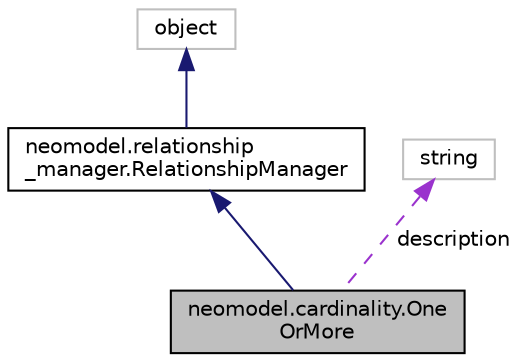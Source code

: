 digraph "neomodel.cardinality.OneOrMore"
{
 // LATEX_PDF_SIZE
  edge [fontname="Helvetica",fontsize="10",labelfontname="Helvetica",labelfontsize="10"];
  node [fontname="Helvetica",fontsize="10",shape=record];
  Node1 [label="neomodel.cardinality.One\lOrMore",height=0.2,width=0.4,color="black", fillcolor="grey75", style="filled", fontcolor="black",tooltip=" "];
  Node2 -> Node1 [dir="back",color="midnightblue",fontsize="10",style="solid"];
  Node2 [label="neomodel.relationship\l_manager.RelationshipManager",height=0.2,width=0.4,color="black", fillcolor="white", style="filled",URL="$classneomodel_1_1relationship__manager_1_1_relationship_manager.html",tooltip=" "];
  Node3 -> Node2 [dir="back",color="midnightblue",fontsize="10",style="solid"];
  Node3 [label="object",height=0.2,width=0.4,color="grey75", fillcolor="white", style="filled",tooltip=" "];
  Node4 -> Node1 [dir="back",color="darkorchid3",fontsize="10",style="dashed",label=" description" ];
  Node4 [label="string",height=0.2,width=0.4,color="grey75", fillcolor="white", style="filled",tooltip=" "];
}
